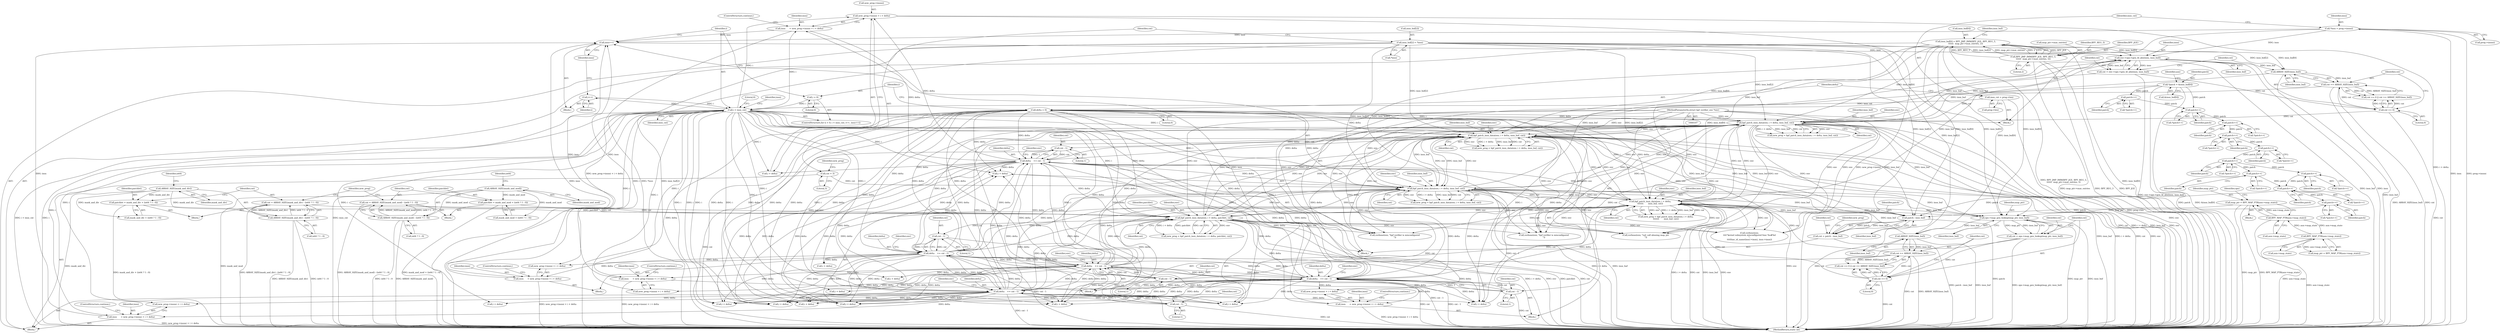 digraph "0_linux_979d63d50c0c0f7bc537bf821e056cc9fe5abd38_3@pointer" {
"1000617" [label="(Call,new_prog->insnsi + i + delta)"];
"1000144" [label="(Call,i < insn_cnt)"];
"1000141" [label="(Call,i = 0)"];
"1000148" [label="(Call,i++)"];
"1000124" [label="(Call,insn_cnt = prog->len)"];
"1000603" [label="(Call,delta    += cnt - 1)"];
"1000605" [label="(Call,cnt - 1)"];
"1000590" [label="(Call,bpf_patch_insn_data(env, i + delta, insn_buf, cnt))"];
"1000904" [label="(Call,bpf_patch_insn_data(env, i + delta,\n\t\t\t\t\t\t\t       insn_buf, cnt))"];
"1000345" [label="(Call,bpf_patch_insn_data(env, i + delta, insn_buf, cnt))"];
"1000765" [label="(Call,bpf_patch_insn_data(env, i + delta, insn_buf, cnt))"];
"1000265" [label="(Call,bpf_patch_insn_data(env, i + delta, patchlet, cnt))"];
"1000108" [label="(MethodParameterIn,struct bpf_verifier_env *env)"];
"1000137" [label="(Call,delta = 0)"];
"1000278" [label="(Call,delta    += cnt - 1)"];
"1000280" [label="(Call,cnt - 1)"];
"1000917" [label="(Call,delta    += cnt - 1)"];
"1000919" [label="(Call,cnt - 1)"];
"1000358" [label="(Call,delta    += cnt - 1)"];
"1000360" [label="(Call,cnt - 1)"];
"1000778" [label="(Call,delta    += cnt - 1)"];
"1000780" [label="(Call,cnt - 1)"];
"1000227" [label="(Call,patchlet = mask_and_div + (is64 ? 1 : 0))"];
"1000238" [label="(Call,ARRAY_SIZE(mask_and_div))"];
"1000246" [label="(Call,patchlet = mask_and_mod + (is64 ? 1 : 0))"];
"1000257" [label="(Call,ARRAY_SIZE(mask_and_mod))"];
"1000235" [label="(Call,cnt = ARRAY_SIZE(mask_and_div) - (is64 ? 1 : 0))"];
"1000237" [label="(Call,ARRAY_SIZE(mask_and_div) - (is64 ? 1 : 0))"];
"1000254" [label="(Call,cnt = ARRAY_SIZE(mask_and_mod) - (is64 ? 1 : 0))"];
"1000256" [label="(Call,ARRAY_SIZE(mask_and_mod) - (is64 ? 1 : 0))"];
"1000743" [label="(Call,insn_buf[0] = BPF_JMP_IMM(BPF_JGE, BPF_REG_3,\n\t\t\t\t\t\t  map_ptr->max_entries, 2))"];
"1000747" [label="(Call,BPF_JMP_IMM(BPF_JGE, BPF_REG_3,\n\t\t\t\t\t\t  map_ptr->max_entries, 2))"];
"1000754" [label="(Call,insn_buf[2] = *insn)"];
"1000760" [label="(Call,cnt = 3)"];
"1000324" [label="(Call,env->ops->gen_ld_abs(insn, insn_buf))"];
"1000150" [label="(Call,insn++)"];
"1000615" [label="(Call,insn      = new_prog->insnsi + i + delta)"];
"1000117" [label="(Call,*insn = prog->insnsi)"];
"1000929" [label="(Call,insn      = new_prog->insnsi + i + delta)"];
"1000370" [label="(Call,insn      = new_prog->insnsi + i + delta)"];
"1000790" [label="(Call,insn      = new_prog->insnsi + i + delta)"];
"1000290" [label="(Call,insn      = new_prog->insnsi + i + delta)"];
"1000334" [label="(Call,ARRAY_SIZE(insn_buf))"];
"1000332" [label="(Call,cnt >= ARRAY_SIZE(insn_buf))"];
"1000329" [label="(Call,cnt == 0)"];
"1000322" [label="(Call,cnt = env->ops->gen_ld_abs(insn, insn_buf))"];
"1000883" [label="(Call,ops->map_gen_lookup(map_ptr, insn_buf))"];
"1000859" [label="(Call,map_ptr = BPF_MAP_PTR(aux->map_state))"];
"1000861" [label="(Call,BPF_MAP_PTR(aux->map_state))"];
"1000739" [label="(Call,BPF_MAP_PTR(aux->map_state))"];
"1000893" [label="(Call,ARRAY_SIZE(insn_buf))"];
"1000891" [label="(Call,cnt >= ARRAY_SIZE(insn_buf))"];
"1000888" [label="(Call,cnt == 0)"];
"1000881" [label="(Call,cnt = ops->map_gen_lookup(map_ptr, insn_buf))"];
"1000585" [label="(Call,patch - insn_buf)"];
"1000576" [label="(Call,patch++)"];
"1000566" [label="(Call,patch++)"];
"1000529" [label="(Call,patch++)"];
"1000518" [label="(Call,patch++)"];
"1000510" [label="(Call,patch++)"];
"1000502" [label="(Call,patch++)"];
"1000494" [label="(Call,patch++)"];
"1000483" [label="(Call,patch++)"];
"1000419" [label="(Call,*patch = &insn_buf[0])"];
"1000474" [label="(Call,patch++)"];
"1000544" [label="(Call,patch++)"];
"1000583" [label="(Call,cnt = patch - insn_buf)"];
"1000334" [label="(Call,ARRAY_SIZE(insn_buf))"];
"1000530" [label="(Identifier,patch)"];
"1000584" [label="(Identifier,cnt)"];
"1000904" [label="(Call,bpf_patch_insn_data(env, i + delta,\n\t\t\t\t\t\t\t       insn_buf, cnt))"];
"1000799" [label="(ControlStructure,continue;)"];
"1000586" [label="(Identifier,patch)"];
"1000264" [label="(Identifier,new_prog)"];
"1000744" [label="(Call,insn_buf[0])"];
"1000246" [label="(Call,patchlet = mask_and_mod + (is64 ? 1 : 0))"];
"1001033" [label="(Call,verbose(env,\n\t\t\t\t\"kernel subsystem misconfigured func %s#%d\n\",\n\t\t\t\tfunc_id_name(insn->imm), insn->imm))"];
"1000119" [label="(Call,prog->insnsi)"];
"1000484" [label="(Identifier,patch)"];
"1000585" [label="(Call,patch - insn_buf)"];
"1000881" [label="(Call,cnt = ops->map_gen_lookup(map_ptr, insn_buf))"];
"1000325" [label="(Identifier,insn)"];
"1000882" [label="(Identifier,cnt)"];
"1000756" [label="(Identifier,insn_buf)"];
"1000891" [label="(Call,cnt >= ARRAY_SIZE(insn_buf))"];
"1000615" [label="(Call,insn      = new_prog->insnsi + i + delta)"];
"1000333" [label="(Identifier,cnt)"];
"1000358" [label="(Call,delta    += cnt - 1)"];
"1000749" [label="(Identifier,BPF_REG_3)"];
"1000263" [label="(Call,new_prog = bpf_patch_insn_data(env, i + delta, patchlet, cnt))"];
"1000324" [label="(Call,env->ops->gen_ld_abs(insn, insn_buf))"];
"1000739" [label="(Call,BPF_MAP_PTR(aux->map_state))"];
"1000435" [label="(Call,i + delta)"];
"1000296" [label="(Call,i + delta)"];
"1000758" [label="(Call,*insn)"];
"1000371" [label="(Identifier,insn)"];
"1000889" [label="(Identifier,cnt)"];
"1000270" [label="(Identifier,patchlet)"];
"1000346" [label="(Identifier,env)"];
"1000126" [label="(Call,prog->len)"];
"1000588" [label="(Call,new_prog = bpf_patch_insn_data(env, i + delta, insn_buf, cnt))"];
"1000124" [label="(Call,insn_cnt = prog->len)"];
"1000607" [label="(Literal,1)"];
"1000755" [label="(Call,insn_buf[2])"];
"1000575" [label="(Call,*patch++)"];
"1000931" [label="(Call,new_prog->insnsi + i + delta)"];
"1000743" [label="(Call,insn_buf[0] = BPF_JMP_IMM(BPF_JGE, BPF_REG_3,\n\t\t\t\t\t\t  map_ptr->max_entries, 2))"];
"1000332" [label="(Call,cnt >= ARRAY_SIZE(insn_buf))"];
"1000906" [label="(Call,i + delta)"];
"1000138" [label="(Identifier,delta)"];
"1000285" [label="(Identifier,env)"];
"1000493" [label="(Call,*patch++)"];
"1000343" [label="(Call,new_prog = bpf_patch_insn_data(env, i + delta, insn_buf, cnt))"];
"1000361" [label="(Identifier,cnt)"];
"1000331" [label="(Literal,0)"];
"1000257" [label="(Call,ARRAY_SIZE(mask_and_mod))"];
"1000501" [label="(Call,*patch++)"];
"1000483" [label="(Call,patch++)"];
"1000893" [label="(Call,ARRAY_SIZE(insn_buf))"];
"1000761" [label="(Identifier,cnt)"];
"1000590" [label="(Call,bpf_patch_insn_data(env, i + delta, insn_buf, cnt))"];
"1000148" [label="(Call,i++)"];
"1000290" [label="(Call,insn      = new_prog->insnsi + i + delta)"];
"1000766" [label="(Identifier,env)"];
"1000791" [label="(Identifier,insn)"];
"1001057" [label="(MethodReturn,static int)"];
"1000883" [label="(Call,ops->map_gen_lookup(map_ptr, insn_buf))"];
"1000151" [label="(Identifier,insn)"];
"1000567" [label="(Identifier,patch)"];
"1000604" [label="(Identifier,delta)"];
"1000193" [label="(Block,)"];
"1000529" [label="(Call,patch++)"];
"1000142" [label="(Identifier,i)"];
"1000322" [label="(Call,cnt = env->ops->gen_ld_abs(insn, insn_buf))"];
"1000291" [label="(Identifier,insn)"];
"1000118" [label="(Identifier,insn)"];
"1000796" [label="(Call,i + delta)"];
"1000149" [label="(Identifier,i)"];
"1000902" [label="(Call,new_prog = bpf_patch_insn_data(env, i + delta,\n\t\t\t\t\t\t\t       insn_buf, cnt))"];
"1000781" [label="(Identifier,cnt)"];
"1000790" [label="(Call,insn      = new_prog->insnsi + i + delta)"];
"1000731" [label="(Call,verbose(env, \"tail_call abusing map_ptr\n\"))"];
"1000760" [label="(Call,cnt = 3)"];
"1000748" [label="(Identifier,BPF_JGE)"];
"1000235" [label="(Call,cnt = ARRAY_SIZE(mask_and_div) - (is64 ? 1 : 0))"];
"1000545" [label="(Identifier,patch)"];
"1000345" [label="(Call,bpf_patch_insn_data(env, i + delta, insn_buf, cnt))"];
"1000518" [label="(Call,patch++)"];
"1000125" [label="(Identifier,insn_cnt)"];
"1000544" [label="(Call,patch++)"];
"1000589" [label="(Identifier,new_prog)"];
"1000226" [label="(Block,)"];
"1000280" [label="(Call,cnt - 1)"];
"1000754" [label="(Call,insn_buf[2] = *insn)"];
"1000778" [label="(Call,delta    += cnt - 1)"];
"1000880" [label="(Block,)"];
"1000528" [label="(Call,*patch++)"];
"1000370" [label="(Call,insn      = new_prog->insnsi + i + delta)"];
"1000248" [label="(Call,mask_and_mod + (is64 ? 1 : 0))"];
"1000299" [label="(ControlStructure,continue;)"];
"1000861" [label="(Call,BPF_MAP_PTR(aux->map_state))"];
"1000376" [label="(Call,i + delta)"];
"1000109" [label="(Block,)"];
"1000259" [label="(Call,is64 ? 1 : 0)"];
"1000351" [label="(Identifier,cnt)"];
"1000737" [label="(Call,map_ptr = BPF_MAP_PTR(aux->map_state))"];
"1000770" [label="(Identifier,insn_buf)"];
"1000108" [label="(MethodParameterIn,struct bpf_verifier_env *env)"];
"1000890" [label="(Literal,0)"];
"1000894" [label="(Identifier,insn_buf)"];
"1001056" [label="(Literal,0)"];
"1000577" [label="(Identifier,patch)"];
"1000335" [label="(Identifier,insn_buf)"];
"1000350" [label="(Identifier,insn_buf)"];
"1000255" [label="(Identifier,cnt)"];
"1000267" [label="(Call,i + delta)"];
"1000271" [label="(Identifier,cnt)"];
"1000918" [label="(Identifier,delta)"];
"1000494" [label="(Call,patch++)"];
"1000254" [label="(Call,cnt = ARRAY_SIZE(mask_and_mod) - (is64 ? 1 : 0))"];
"1000473" [label="(Call,*patch++)"];
"1000323" [label="(Identifier,cnt)"];
"1000719" [label="(Call,i + delta)"];
"1000885" [label="(Identifier,insn_buf)"];
"1000519" [label="(Identifier,patch)"];
"1000282" [label="(Literal,1)"];
"1000905" [label="(Identifier,env)"];
"1000503" [label="(Identifier,patch)"];
"1000591" [label="(Identifier,env)"];
"1000860" [label="(Identifier,map_ptr)"];
"1000419" [label="(Call,*patch = &insn_buf[0])"];
"1000266" [label="(Identifier,env)"];
"1000935" [label="(Call,i + delta)"];
"1000379" [label="(ControlStructure,continue;)"];
"1000328" [label="(Call,cnt == 0 || cnt >= ARRAY_SIZE(insn_buf))"];
"1000605" [label="(Call,cnt - 1)"];
"1000616" [label="(Identifier,insn)"];
"1000420" [label="(Identifier,patch)"];
"1000606" [label="(Identifier,cnt)"];
"1000281" [label="(Identifier,cnt)"];
"1000618" [label="(Call,new_prog->insnsi)"];
"1000938" [label="(ControlStructure,continue;)"];
"1000326" [label="(Identifier,insn_buf)"];
"1000576" [label="(Call,patch++)"];
"1000144" [label="(Call,i < insn_cnt)"];
"1000852" [label="(Call,i + delta)"];
"1000888" [label="(Call,cnt == 0)"];
"1000247" [label="(Identifier,patchlet)"];
"1000237" [label="(Call,ARRAY_SIZE(mask_and_div) - (is64 ? 1 : 0))"];
"1000240" [label="(Call,is64 ? 1 : 0)"];
"1000292" [label="(Call,new_prog->insnsi + i + delta)"];
"1000147" [label="(Block,)"];
"1000260" [label="(Identifier,is64)"];
"1000141" [label="(Call,i = 0)"];
"1000617" [label="(Call,new_prog->insnsi + i + delta)"];
"1000595" [label="(Identifier,insn_buf)"];
"1000150" [label="(Call,insn++)"];
"1000117" [label="(Call,*insn = prog->insnsi)"];
"1000930" [label="(Identifier,insn)"];
"1000517" [label="(Call,*patch++)"];
"1000475" [label="(Identifier,patch)"];
"1000474" [label="(Call,patch++)"];
"1000753" [label="(Literal,2)"];
"1000750" [label="(Call,map_ptr->max_entries)"];
"1000740" [label="(Call,aux->map_state)"];
"1000227" [label="(Call,patchlet = mask_and_div + (is64 ? 1 : 0))"];
"1000372" [label="(Call,new_prog->insnsi + i + delta)"];
"1000592" [label="(Call,i + delta)"];
"1000929" [label="(Call,insn      = new_prog->insnsi + i + delta)"];
"1000792" [label="(Call,new_prog->insnsi + i + delta)"];
"1000610" [label="(Identifier,env)"];
"1000765" [label="(Call,bpf_patch_insn_data(env, i + delta, insn_buf, cnt))"];
"1000782" [label="(Literal,1)"];
"1000360" [label="(Call,cnt - 1)"];
"1000239" [label="(Identifier,mask_and_div)"];
"1000137" [label="(Call,delta = 0)"];
"1000140" [label="(ControlStructure,for (i = 0; i < insn_cnt; i++, insn++))"];
"1000624" [label="(ControlStructure,continue;)"];
"1000884" [label="(Identifier,map_ptr)"];
"1000347" [label="(Call,i + delta)"];
"1000145" [label="(Identifier,i)"];
"1000862" [label="(Call,aux->map_state)"];
"1000762" [label="(Literal,3)"];
"1000362" [label="(Literal,1)"];
"1000502" [label="(Call,patch++)"];
"1000596" [label="(Identifier,cnt)"];
"1000543" [label="(Call,*patch++)"];
"1000603" [label="(Call,delta    += cnt - 1)"];
"1000859" [label="(Call,map_ptr = BPF_MAP_PTR(aux->map_state))"];
"1000676" [label="(Block,)"];
"1000866" [label="(Identifier,ops)"];
"1000139" [label="(Literal,0)"];
"1000321" [label="(Block,)"];
"1000924" [label="(Identifier,env)"];
"1000359" [label="(Identifier,delta)"];
"1000764" [label="(Identifier,new_prog)"];
"1000482" [label="(Call,*patch++)"];
"1000510" [label="(Call,patch++)"];
"1000265" [label="(Call,bpf_patch_insn_data(env, i + delta, patchlet, cnt))"];
"1000495" [label="(Identifier,patch)"];
"1000245" [label="(Block,)"];
"1000509" [label="(Call,*patch++)"];
"1000767" [label="(Call,i + delta)"];
"1000919" [label="(Call,cnt - 1)"];
"1000400" [label="(Block,)"];
"1000921" [label="(Literal,1)"];
"1000910" [label="(Identifier,cnt)"];
"1000258" [label="(Identifier,mask_and_mod)"];
"1000511" [label="(Identifier,patch)"];
"1000157" [label="(Identifier,insn)"];
"1000143" [label="(Literal,0)"];
"1000780" [label="(Call,cnt - 1)"];
"1000256" [label="(Call,ARRAY_SIZE(mask_and_mod) - (is64 ? 1 : 0))"];
"1000887" [label="(Call,cnt == 0 || cnt >= ARRAY_SIZE(insn_buf))"];
"1000566" [label="(Call,patch++)"];
"1000917" [label="(Call,delta    += cnt - 1)"];
"1000583" [label="(Call,cnt = patch - insn_buf)"];
"1000785" [label="(Identifier,env)"];
"1000747" [label="(Call,BPF_JMP_IMM(BPF_JGE, BPF_REG_3,\n\t\t\t\t\t\t  map_ptr->max_entries, 2))"];
"1000565" [label="(Call,*patch++)"];
"1000241" [label="(Identifier,is64)"];
"1000771" [label="(Identifier,cnt)"];
"1000763" [label="(Call,new_prog = bpf_patch_insn_data(env, i + delta, insn_buf, cnt))"];
"1000779" [label="(Identifier,delta)"];
"1000236" [label="(Identifier,cnt)"];
"1000844" [label="(Block,)"];
"1000587" [label="(Identifier,insn_buf)"];
"1000429" [label="(Identifier,aux)"];
"1000920" [label="(Identifier,cnt)"];
"1000621" [label="(Call,i + delta)"];
"1000228" [label="(Identifier,patchlet)"];
"1000421" [label="(Call,&insn_buf[0])"];
"1000892" [label="(Identifier,cnt)"];
"1000909" [label="(Identifier,insn_buf)"];
"1000329" [label="(Call,cnt == 0)"];
"1000365" [label="(Identifier,env)"];
"1000330" [label="(Identifier,cnt)"];
"1000278" [label="(Call,delta    += cnt - 1)"];
"1000238" [label="(Call,ARRAY_SIZE(mask_and_div))"];
"1000896" [label="(Call,verbose(env, \"bpf verifier is misconfigured\n\"))"];
"1000146" [label="(Identifier,insn_cnt)"];
"1000279" [label="(Identifier,delta)"];
"1000337" [label="(Call,verbose(env, \"bpf verifier is misconfigured\n\"))"];
"1000229" [label="(Call,mask_and_div + (is64 ? 1 : 0))"];
"1000617" -> "1000615"  [label="AST: "];
"1000617" -> "1000621"  [label="CFG: "];
"1000618" -> "1000617"  [label="AST: "];
"1000621" -> "1000617"  [label="AST: "];
"1000615" -> "1000617"  [label="CFG: "];
"1000617" -> "1001057"  [label="DDG: new_prog->insnsi"];
"1000617" -> "1001057"  [label="DDG: i + delta"];
"1000144" -> "1000617"  [label="DDG: i"];
"1000603" -> "1000617"  [label="DDG: delta"];
"1000144" -> "1000140"  [label="AST: "];
"1000144" -> "1000146"  [label="CFG: "];
"1000145" -> "1000144"  [label="AST: "];
"1000146" -> "1000144"  [label="AST: "];
"1000157" -> "1000144"  [label="CFG: "];
"1001056" -> "1000144"  [label="CFG: "];
"1000144" -> "1001057"  [label="DDG: i < insn_cnt"];
"1000144" -> "1001057"  [label="DDG: i"];
"1000144" -> "1001057"  [label="DDG: insn_cnt"];
"1000141" -> "1000144"  [label="DDG: i"];
"1000148" -> "1000144"  [label="DDG: i"];
"1000124" -> "1000144"  [label="DDG: insn_cnt"];
"1000144" -> "1000148"  [label="DDG: i"];
"1000144" -> "1000265"  [label="DDG: i"];
"1000144" -> "1000267"  [label="DDG: i"];
"1000144" -> "1000290"  [label="DDG: i"];
"1000144" -> "1000292"  [label="DDG: i"];
"1000144" -> "1000296"  [label="DDG: i"];
"1000144" -> "1000345"  [label="DDG: i"];
"1000144" -> "1000347"  [label="DDG: i"];
"1000144" -> "1000370"  [label="DDG: i"];
"1000144" -> "1000372"  [label="DDG: i"];
"1000144" -> "1000376"  [label="DDG: i"];
"1000144" -> "1000435"  [label="DDG: i"];
"1000144" -> "1000590"  [label="DDG: i"];
"1000144" -> "1000592"  [label="DDG: i"];
"1000144" -> "1000615"  [label="DDG: i"];
"1000144" -> "1000621"  [label="DDG: i"];
"1000144" -> "1000719"  [label="DDG: i"];
"1000144" -> "1000765"  [label="DDG: i"];
"1000144" -> "1000767"  [label="DDG: i"];
"1000144" -> "1000790"  [label="DDG: i"];
"1000144" -> "1000792"  [label="DDG: i"];
"1000144" -> "1000796"  [label="DDG: i"];
"1000144" -> "1000852"  [label="DDG: i"];
"1000144" -> "1000904"  [label="DDG: i"];
"1000144" -> "1000906"  [label="DDG: i"];
"1000144" -> "1000929"  [label="DDG: i"];
"1000144" -> "1000931"  [label="DDG: i"];
"1000144" -> "1000935"  [label="DDG: i"];
"1000141" -> "1000140"  [label="AST: "];
"1000141" -> "1000143"  [label="CFG: "];
"1000142" -> "1000141"  [label="AST: "];
"1000143" -> "1000141"  [label="AST: "];
"1000145" -> "1000141"  [label="CFG: "];
"1000148" -> "1000147"  [label="AST: "];
"1000148" -> "1000149"  [label="CFG: "];
"1000149" -> "1000148"  [label="AST: "];
"1000151" -> "1000148"  [label="CFG: "];
"1000124" -> "1000109"  [label="AST: "];
"1000124" -> "1000126"  [label="CFG: "];
"1000125" -> "1000124"  [label="AST: "];
"1000126" -> "1000124"  [label="AST: "];
"1000138" -> "1000124"  [label="CFG: "];
"1000124" -> "1001057"  [label="DDG: prog->len"];
"1000603" -> "1000400"  [label="AST: "];
"1000603" -> "1000605"  [label="CFG: "];
"1000604" -> "1000603"  [label="AST: "];
"1000605" -> "1000603"  [label="AST: "];
"1000610" -> "1000603"  [label="CFG: "];
"1000603" -> "1001057"  [label="DDG: cnt - 1"];
"1000603" -> "1000265"  [label="DDG: delta"];
"1000603" -> "1000267"  [label="DDG: delta"];
"1000603" -> "1000278"  [label="DDG: delta"];
"1000603" -> "1000345"  [label="DDG: delta"];
"1000603" -> "1000347"  [label="DDG: delta"];
"1000603" -> "1000358"  [label="DDG: delta"];
"1000603" -> "1000435"  [label="DDG: delta"];
"1000603" -> "1000590"  [label="DDG: delta"];
"1000603" -> "1000592"  [label="DDG: delta"];
"1000605" -> "1000603"  [label="DDG: cnt"];
"1000605" -> "1000603"  [label="DDG: 1"];
"1000137" -> "1000603"  [label="DDG: delta"];
"1000278" -> "1000603"  [label="DDG: delta"];
"1000917" -> "1000603"  [label="DDG: delta"];
"1000358" -> "1000603"  [label="DDG: delta"];
"1000778" -> "1000603"  [label="DDG: delta"];
"1000603" -> "1000615"  [label="DDG: delta"];
"1000603" -> "1000621"  [label="DDG: delta"];
"1000603" -> "1000719"  [label="DDG: delta"];
"1000603" -> "1000765"  [label="DDG: delta"];
"1000603" -> "1000767"  [label="DDG: delta"];
"1000603" -> "1000778"  [label="DDG: delta"];
"1000603" -> "1000852"  [label="DDG: delta"];
"1000603" -> "1000904"  [label="DDG: delta"];
"1000603" -> "1000906"  [label="DDG: delta"];
"1000603" -> "1000917"  [label="DDG: delta"];
"1000605" -> "1000607"  [label="CFG: "];
"1000606" -> "1000605"  [label="AST: "];
"1000607" -> "1000605"  [label="AST: "];
"1000605" -> "1001057"  [label="DDG: cnt"];
"1000590" -> "1000605"  [label="DDG: cnt"];
"1000590" -> "1000588"  [label="AST: "];
"1000590" -> "1000596"  [label="CFG: "];
"1000591" -> "1000590"  [label="AST: "];
"1000592" -> "1000590"  [label="AST: "];
"1000595" -> "1000590"  [label="AST: "];
"1000596" -> "1000590"  [label="AST: "];
"1000588" -> "1000590"  [label="CFG: "];
"1000590" -> "1001057"  [label="DDG: insn_buf"];
"1000590" -> "1001057"  [label="DDG: i + delta"];
"1000590" -> "1001057"  [label="DDG: cnt"];
"1000590" -> "1001057"  [label="DDG: env"];
"1000590" -> "1000265"  [label="DDG: env"];
"1000590" -> "1000324"  [label="DDG: insn_buf"];
"1000590" -> "1000337"  [label="DDG: env"];
"1000590" -> "1000345"  [label="DDG: env"];
"1000590" -> "1000585"  [label="DDG: insn_buf"];
"1000590" -> "1000588"  [label="DDG: env"];
"1000590" -> "1000588"  [label="DDG: i + delta"];
"1000590" -> "1000588"  [label="DDG: insn_buf"];
"1000590" -> "1000588"  [label="DDG: cnt"];
"1000904" -> "1000590"  [label="DDG: env"];
"1000345" -> "1000590"  [label="DDG: env"];
"1000765" -> "1000590"  [label="DDG: env"];
"1000265" -> "1000590"  [label="DDG: env"];
"1000108" -> "1000590"  [label="DDG: env"];
"1000137" -> "1000590"  [label="DDG: delta"];
"1000278" -> "1000590"  [label="DDG: delta"];
"1000917" -> "1000590"  [label="DDG: delta"];
"1000358" -> "1000590"  [label="DDG: delta"];
"1000778" -> "1000590"  [label="DDG: delta"];
"1000743" -> "1000590"  [label="DDG: insn_buf[0]"];
"1000754" -> "1000590"  [label="DDG: insn_buf[2]"];
"1000585" -> "1000590"  [label="DDG: insn_buf"];
"1000583" -> "1000590"  [label="DDG: cnt"];
"1000590" -> "1000731"  [label="DDG: env"];
"1000590" -> "1000765"  [label="DDG: env"];
"1000590" -> "1000765"  [label="DDG: insn_buf"];
"1000590" -> "1000883"  [label="DDG: insn_buf"];
"1000590" -> "1000896"  [label="DDG: env"];
"1000590" -> "1000904"  [label="DDG: env"];
"1000590" -> "1001033"  [label="DDG: env"];
"1000904" -> "1000902"  [label="AST: "];
"1000904" -> "1000910"  [label="CFG: "];
"1000905" -> "1000904"  [label="AST: "];
"1000906" -> "1000904"  [label="AST: "];
"1000909" -> "1000904"  [label="AST: "];
"1000910" -> "1000904"  [label="AST: "];
"1000902" -> "1000904"  [label="CFG: "];
"1000904" -> "1001057"  [label="DDG: env"];
"1000904" -> "1001057"  [label="DDG: i + delta"];
"1000904" -> "1001057"  [label="DDG: cnt"];
"1000904" -> "1001057"  [label="DDG: insn_buf"];
"1000904" -> "1000265"  [label="DDG: env"];
"1000904" -> "1000324"  [label="DDG: insn_buf"];
"1000904" -> "1000337"  [label="DDG: env"];
"1000904" -> "1000345"  [label="DDG: env"];
"1000904" -> "1000585"  [label="DDG: insn_buf"];
"1000904" -> "1000731"  [label="DDG: env"];
"1000904" -> "1000765"  [label="DDG: env"];
"1000904" -> "1000765"  [label="DDG: insn_buf"];
"1000904" -> "1000883"  [label="DDG: insn_buf"];
"1000904" -> "1000896"  [label="DDG: env"];
"1000904" -> "1000902"  [label="DDG: env"];
"1000904" -> "1000902"  [label="DDG: i + delta"];
"1000904" -> "1000902"  [label="DDG: insn_buf"];
"1000904" -> "1000902"  [label="DDG: cnt"];
"1000345" -> "1000904"  [label="DDG: env"];
"1000765" -> "1000904"  [label="DDG: env"];
"1000265" -> "1000904"  [label="DDG: env"];
"1000108" -> "1000904"  [label="DDG: env"];
"1000137" -> "1000904"  [label="DDG: delta"];
"1000278" -> "1000904"  [label="DDG: delta"];
"1000917" -> "1000904"  [label="DDG: delta"];
"1000358" -> "1000904"  [label="DDG: delta"];
"1000778" -> "1000904"  [label="DDG: delta"];
"1000743" -> "1000904"  [label="DDG: insn_buf[0]"];
"1000883" -> "1000904"  [label="DDG: insn_buf"];
"1000754" -> "1000904"  [label="DDG: insn_buf[2]"];
"1000893" -> "1000904"  [label="DDG: insn_buf"];
"1000891" -> "1000904"  [label="DDG: cnt"];
"1000888" -> "1000904"  [label="DDG: cnt"];
"1000904" -> "1000919"  [label="DDG: cnt"];
"1000904" -> "1001033"  [label="DDG: env"];
"1000345" -> "1000343"  [label="AST: "];
"1000345" -> "1000351"  [label="CFG: "];
"1000346" -> "1000345"  [label="AST: "];
"1000347" -> "1000345"  [label="AST: "];
"1000350" -> "1000345"  [label="AST: "];
"1000351" -> "1000345"  [label="AST: "];
"1000343" -> "1000345"  [label="CFG: "];
"1000345" -> "1001057"  [label="DDG: cnt"];
"1000345" -> "1001057"  [label="DDG: i + delta"];
"1000345" -> "1001057"  [label="DDG: insn_buf"];
"1000345" -> "1001057"  [label="DDG: env"];
"1000345" -> "1000265"  [label="DDG: env"];
"1000345" -> "1000324"  [label="DDG: insn_buf"];
"1000345" -> "1000337"  [label="DDG: env"];
"1000345" -> "1000343"  [label="DDG: env"];
"1000345" -> "1000343"  [label="DDG: i + delta"];
"1000345" -> "1000343"  [label="DDG: insn_buf"];
"1000345" -> "1000343"  [label="DDG: cnt"];
"1000765" -> "1000345"  [label="DDG: env"];
"1000265" -> "1000345"  [label="DDG: env"];
"1000108" -> "1000345"  [label="DDG: env"];
"1000137" -> "1000345"  [label="DDG: delta"];
"1000278" -> "1000345"  [label="DDG: delta"];
"1000917" -> "1000345"  [label="DDG: delta"];
"1000358" -> "1000345"  [label="DDG: delta"];
"1000778" -> "1000345"  [label="DDG: delta"];
"1000324" -> "1000345"  [label="DDG: insn_buf"];
"1000743" -> "1000345"  [label="DDG: insn_buf[0]"];
"1000754" -> "1000345"  [label="DDG: insn_buf[2]"];
"1000334" -> "1000345"  [label="DDG: insn_buf"];
"1000332" -> "1000345"  [label="DDG: cnt"];
"1000329" -> "1000345"  [label="DDG: cnt"];
"1000345" -> "1000360"  [label="DDG: cnt"];
"1000345" -> "1000585"  [label="DDG: insn_buf"];
"1000345" -> "1000731"  [label="DDG: env"];
"1000345" -> "1000765"  [label="DDG: env"];
"1000345" -> "1000765"  [label="DDG: insn_buf"];
"1000345" -> "1000883"  [label="DDG: insn_buf"];
"1000345" -> "1000896"  [label="DDG: env"];
"1000345" -> "1001033"  [label="DDG: env"];
"1000765" -> "1000763"  [label="AST: "];
"1000765" -> "1000771"  [label="CFG: "];
"1000766" -> "1000765"  [label="AST: "];
"1000767" -> "1000765"  [label="AST: "];
"1000770" -> "1000765"  [label="AST: "];
"1000771" -> "1000765"  [label="AST: "];
"1000763" -> "1000765"  [label="CFG: "];
"1000765" -> "1001057"  [label="DDG: i + delta"];
"1000765" -> "1001057"  [label="DDG: insn_buf"];
"1000765" -> "1001057"  [label="DDG: env"];
"1000765" -> "1001057"  [label="DDG: cnt"];
"1000765" -> "1000265"  [label="DDG: env"];
"1000765" -> "1000324"  [label="DDG: insn_buf"];
"1000765" -> "1000337"  [label="DDG: env"];
"1000765" -> "1000585"  [label="DDG: insn_buf"];
"1000765" -> "1000731"  [label="DDG: env"];
"1000765" -> "1000763"  [label="DDG: env"];
"1000765" -> "1000763"  [label="DDG: i + delta"];
"1000765" -> "1000763"  [label="DDG: insn_buf"];
"1000765" -> "1000763"  [label="DDG: cnt"];
"1000265" -> "1000765"  [label="DDG: env"];
"1000108" -> "1000765"  [label="DDG: env"];
"1000137" -> "1000765"  [label="DDG: delta"];
"1000278" -> "1000765"  [label="DDG: delta"];
"1000917" -> "1000765"  [label="DDG: delta"];
"1000358" -> "1000765"  [label="DDG: delta"];
"1000778" -> "1000765"  [label="DDG: delta"];
"1000743" -> "1000765"  [label="DDG: insn_buf[0]"];
"1000754" -> "1000765"  [label="DDG: insn_buf[2]"];
"1000760" -> "1000765"  [label="DDG: cnt"];
"1000765" -> "1000780"  [label="DDG: cnt"];
"1000765" -> "1000883"  [label="DDG: insn_buf"];
"1000765" -> "1000896"  [label="DDG: env"];
"1000765" -> "1001033"  [label="DDG: env"];
"1000265" -> "1000263"  [label="AST: "];
"1000265" -> "1000271"  [label="CFG: "];
"1000266" -> "1000265"  [label="AST: "];
"1000267" -> "1000265"  [label="AST: "];
"1000270" -> "1000265"  [label="AST: "];
"1000271" -> "1000265"  [label="AST: "];
"1000263" -> "1000265"  [label="CFG: "];
"1000265" -> "1001057"  [label="DDG: i + delta"];
"1000265" -> "1001057"  [label="DDG: env"];
"1000265" -> "1001057"  [label="DDG: patchlet"];
"1000265" -> "1001057"  [label="DDG: cnt"];
"1000265" -> "1000263"  [label="DDG: env"];
"1000265" -> "1000263"  [label="DDG: i + delta"];
"1000265" -> "1000263"  [label="DDG: patchlet"];
"1000265" -> "1000263"  [label="DDG: cnt"];
"1000108" -> "1000265"  [label="DDG: env"];
"1000137" -> "1000265"  [label="DDG: delta"];
"1000278" -> "1000265"  [label="DDG: delta"];
"1000917" -> "1000265"  [label="DDG: delta"];
"1000358" -> "1000265"  [label="DDG: delta"];
"1000778" -> "1000265"  [label="DDG: delta"];
"1000227" -> "1000265"  [label="DDG: patchlet"];
"1000246" -> "1000265"  [label="DDG: patchlet"];
"1000235" -> "1000265"  [label="DDG: cnt"];
"1000254" -> "1000265"  [label="DDG: cnt"];
"1000265" -> "1000280"  [label="DDG: cnt"];
"1000265" -> "1000337"  [label="DDG: env"];
"1000265" -> "1000731"  [label="DDG: env"];
"1000265" -> "1000896"  [label="DDG: env"];
"1000265" -> "1001033"  [label="DDG: env"];
"1000108" -> "1000107"  [label="AST: "];
"1000108" -> "1001057"  [label="DDG: env"];
"1000108" -> "1000337"  [label="DDG: env"];
"1000108" -> "1000731"  [label="DDG: env"];
"1000108" -> "1000896"  [label="DDG: env"];
"1000108" -> "1001033"  [label="DDG: env"];
"1000137" -> "1000109"  [label="AST: "];
"1000137" -> "1000139"  [label="CFG: "];
"1000138" -> "1000137"  [label="AST: "];
"1000139" -> "1000137"  [label="AST: "];
"1000142" -> "1000137"  [label="CFG: "];
"1000137" -> "1001057"  [label="DDG: delta"];
"1000137" -> "1000267"  [label="DDG: delta"];
"1000137" -> "1000278"  [label="DDG: delta"];
"1000137" -> "1000347"  [label="DDG: delta"];
"1000137" -> "1000358"  [label="DDG: delta"];
"1000137" -> "1000435"  [label="DDG: delta"];
"1000137" -> "1000592"  [label="DDG: delta"];
"1000137" -> "1000719"  [label="DDG: delta"];
"1000137" -> "1000767"  [label="DDG: delta"];
"1000137" -> "1000778"  [label="DDG: delta"];
"1000137" -> "1000852"  [label="DDG: delta"];
"1000137" -> "1000906"  [label="DDG: delta"];
"1000137" -> "1000917"  [label="DDG: delta"];
"1000278" -> "1000193"  [label="AST: "];
"1000278" -> "1000280"  [label="CFG: "];
"1000279" -> "1000278"  [label="AST: "];
"1000280" -> "1000278"  [label="AST: "];
"1000285" -> "1000278"  [label="CFG: "];
"1000278" -> "1001057"  [label="DDG: cnt - 1"];
"1000278" -> "1000267"  [label="DDG: delta"];
"1000280" -> "1000278"  [label="DDG: cnt"];
"1000280" -> "1000278"  [label="DDG: 1"];
"1000917" -> "1000278"  [label="DDG: delta"];
"1000358" -> "1000278"  [label="DDG: delta"];
"1000778" -> "1000278"  [label="DDG: delta"];
"1000278" -> "1000290"  [label="DDG: delta"];
"1000278" -> "1000292"  [label="DDG: delta"];
"1000278" -> "1000296"  [label="DDG: delta"];
"1000278" -> "1000347"  [label="DDG: delta"];
"1000278" -> "1000358"  [label="DDG: delta"];
"1000278" -> "1000435"  [label="DDG: delta"];
"1000278" -> "1000592"  [label="DDG: delta"];
"1000278" -> "1000719"  [label="DDG: delta"];
"1000278" -> "1000767"  [label="DDG: delta"];
"1000278" -> "1000778"  [label="DDG: delta"];
"1000278" -> "1000852"  [label="DDG: delta"];
"1000278" -> "1000906"  [label="DDG: delta"];
"1000278" -> "1000917"  [label="DDG: delta"];
"1000280" -> "1000282"  [label="CFG: "];
"1000281" -> "1000280"  [label="AST: "];
"1000282" -> "1000280"  [label="AST: "];
"1000280" -> "1001057"  [label="DDG: cnt"];
"1000917" -> "1000880"  [label="AST: "];
"1000917" -> "1000919"  [label="CFG: "];
"1000918" -> "1000917"  [label="AST: "];
"1000919" -> "1000917"  [label="AST: "];
"1000924" -> "1000917"  [label="CFG: "];
"1000917" -> "1001057"  [label="DDG: cnt - 1"];
"1000917" -> "1000267"  [label="DDG: delta"];
"1000917" -> "1000347"  [label="DDG: delta"];
"1000917" -> "1000358"  [label="DDG: delta"];
"1000917" -> "1000435"  [label="DDG: delta"];
"1000917" -> "1000592"  [label="DDG: delta"];
"1000917" -> "1000719"  [label="DDG: delta"];
"1000917" -> "1000767"  [label="DDG: delta"];
"1000917" -> "1000778"  [label="DDG: delta"];
"1000917" -> "1000852"  [label="DDG: delta"];
"1000917" -> "1000906"  [label="DDG: delta"];
"1000919" -> "1000917"  [label="DDG: cnt"];
"1000919" -> "1000917"  [label="DDG: 1"];
"1000358" -> "1000917"  [label="DDG: delta"];
"1000778" -> "1000917"  [label="DDG: delta"];
"1000917" -> "1000929"  [label="DDG: delta"];
"1000917" -> "1000931"  [label="DDG: delta"];
"1000917" -> "1000935"  [label="DDG: delta"];
"1000919" -> "1000921"  [label="CFG: "];
"1000920" -> "1000919"  [label="AST: "];
"1000921" -> "1000919"  [label="AST: "];
"1000919" -> "1001057"  [label="DDG: cnt"];
"1000358" -> "1000321"  [label="AST: "];
"1000358" -> "1000360"  [label="CFG: "];
"1000359" -> "1000358"  [label="AST: "];
"1000360" -> "1000358"  [label="AST: "];
"1000365" -> "1000358"  [label="CFG: "];
"1000358" -> "1001057"  [label="DDG: cnt - 1"];
"1000358" -> "1000267"  [label="DDG: delta"];
"1000358" -> "1000347"  [label="DDG: delta"];
"1000360" -> "1000358"  [label="DDG: cnt"];
"1000360" -> "1000358"  [label="DDG: 1"];
"1000778" -> "1000358"  [label="DDG: delta"];
"1000358" -> "1000370"  [label="DDG: delta"];
"1000358" -> "1000372"  [label="DDG: delta"];
"1000358" -> "1000376"  [label="DDG: delta"];
"1000358" -> "1000435"  [label="DDG: delta"];
"1000358" -> "1000592"  [label="DDG: delta"];
"1000358" -> "1000719"  [label="DDG: delta"];
"1000358" -> "1000767"  [label="DDG: delta"];
"1000358" -> "1000778"  [label="DDG: delta"];
"1000358" -> "1000852"  [label="DDG: delta"];
"1000358" -> "1000906"  [label="DDG: delta"];
"1000360" -> "1000362"  [label="CFG: "];
"1000361" -> "1000360"  [label="AST: "];
"1000362" -> "1000360"  [label="AST: "];
"1000360" -> "1001057"  [label="DDG: cnt"];
"1000778" -> "1000676"  [label="AST: "];
"1000778" -> "1000780"  [label="CFG: "];
"1000779" -> "1000778"  [label="AST: "];
"1000780" -> "1000778"  [label="AST: "];
"1000785" -> "1000778"  [label="CFG: "];
"1000778" -> "1001057"  [label="DDG: cnt - 1"];
"1000778" -> "1000267"  [label="DDG: delta"];
"1000778" -> "1000347"  [label="DDG: delta"];
"1000778" -> "1000435"  [label="DDG: delta"];
"1000778" -> "1000592"  [label="DDG: delta"];
"1000778" -> "1000719"  [label="DDG: delta"];
"1000778" -> "1000767"  [label="DDG: delta"];
"1000780" -> "1000778"  [label="DDG: cnt"];
"1000780" -> "1000778"  [label="DDG: 1"];
"1000778" -> "1000790"  [label="DDG: delta"];
"1000778" -> "1000792"  [label="DDG: delta"];
"1000778" -> "1000796"  [label="DDG: delta"];
"1000778" -> "1000852"  [label="DDG: delta"];
"1000778" -> "1000906"  [label="DDG: delta"];
"1000780" -> "1000782"  [label="CFG: "];
"1000781" -> "1000780"  [label="AST: "];
"1000782" -> "1000780"  [label="AST: "];
"1000780" -> "1001057"  [label="DDG: cnt"];
"1000227" -> "1000226"  [label="AST: "];
"1000227" -> "1000229"  [label="CFG: "];
"1000228" -> "1000227"  [label="AST: "];
"1000229" -> "1000227"  [label="AST: "];
"1000236" -> "1000227"  [label="CFG: "];
"1000227" -> "1001057"  [label="DDG: mask_and_div + (is64 ? 1 : 0)"];
"1000238" -> "1000227"  [label="DDG: mask_and_div"];
"1000238" -> "1000237"  [label="AST: "];
"1000238" -> "1000239"  [label="CFG: "];
"1000239" -> "1000238"  [label="AST: "];
"1000241" -> "1000238"  [label="CFG: "];
"1000238" -> "1001057"  [label="DDG: mask_and_div"];
"1000238" -> "1000229"  [label="DDG: mask_and_div"];
"1000238" -> "1000237"  [label="DDG: mask_and_div"];
"1000246" -> "1000245"  [label="AST: "];
"1000246" -> "1000248"  [label="CFG: "];
"1000247" -> "1000246"  [label="AST: "];
"1000248" -> "1000246"  [label="AST: "];
"1000255" -> "1000246"  [label="CFG: "];
"1000246" -> "1001057"  [label="DDG: mask_and_mod + (is64 ? 1 : 0)"];
"1000257" -> "1000246"  [label="DDG: mask_and_mod"];
"1000257" -> "1000256"  [label="AST: "];
"1000257" -> "1000258"  [label="CFG: "];
"1000258" -> "1000257"  [label="AST: "];
"1000260" -> "1000257"  [label="CFG: "];
"1000257" -> "1001057"  [label="DDG: mask_and_mod"];
"1000257" -> "1000248"  [label="DDG: mask_and_mod"];
"1000257" -> "1000256"  [label="DDG: mask_and_mod"];
"1000235" -> "1000226"  [label="AST: "];
"1000235" -> "1000237"  [label="CFG: "];
"1000236" -> "1000235"  [label="AST: "];
"1000237" -> "1000235"  [label="AST: "];
"1000264" -> "1000235"  [label="CFG: "];
"1000235" -> "1001057"  [label="DDG: ARRAY_SIZE(mask_and_div) - (is64 ? 1 : 0)"];
"1000237" -> "1000235"  [label="DDG: ARRAY_SIZE(mask_and_div)"];
"1000237" -> "1000235"  [label="DDG: is64 ? 1 : 0"];
"1000237" -> "1000240"  [label="CFG: "];
"1000240" -> "1000237"  [label="AST: "];
"1000237" -> "1001057"  [label="DDG: ARRAY_SIZE(mask_and_div)"];
"1000237" -> "1001057"  [label="DDG: is64 ? 1 : 0"];
"1000254" -> "1000245"  [label="AST: "];
"1000254" -> "1000256"  [label="CFG: "];
"1000255" -> "1000254"  [label="AST: "];
"1000256" -> "1000254"  [label="AST: "];
"1000264" -> "1000254"  [label="CFG: "];
"1000254" -> "1001057"  [label="DDG: ARRAY_SIZE(mask_and_mod) - (is64 ? 1 : 0)"];
"1000256" -> "1000254"  [label="DDG: ARRAY_SIZE(mask_and_mod)"];
"1000256" -> "1000254"  [label="DDG: is64 ? 1 : 0"];
"1000256" -> "1000259"  [label="CFG: "];
"1000259" -> "1000256"  [label="AST: "];
"1000256" -> "1001057"  [label="DDG: is64 ? 1 : 0"];
"1000256" -> "1001057"  [label="DDG: ARRAY_SIZE(mask_and_mod)"];
"1000743" -> "1000676"  [label="AST: "];
"1000743" -> "1000747"  [label="CFG: "];
"1000744" -> "1000743"  [label="AST: "];
"1000747" -> "1000743"  [label="AST: "];
"1000756" -> "1000743"  [label="CFG: "];
"1000743" -> "1001057"  [label="DDG: insn_buf[0]"];
"1000743" -> "1001057"  [label="DDG: BPF_JMP_IMM(BPF_JGE, BPF_REG_3,\n\t\t\t\t\t\t  map_ptr->max_entries, 2)"];
"1000743" -> "1000324"  [label="DDG: insn_buf[0]"];
"1000743" -> "1000334"  [label="DDG: insn_buf[0]"];
"1000743" -> "1000585"  [label="DDG: insn_buf[0]"];
"1000747" -> "1000743"  [label="DDG: BPF_JGE"];
"1000747" -> "1000743"  [label="DDG: BPF_REG_3"];
"1000747" -> "1000743"  [label="DDG: map_ptr->max_entries"];
"1000747" -> "1000743"  [label="DDG: 2"];
"1000743" -> "1000883"  [label="DDG: insn_buf[0]"];
"1000743" -> "1000893"  [label="DDG: insn_buf[0]"];
"1000747" -> "1000753"  [label="CFG: "];
"1000748" -> "1000747"  [label="AST: "];
"1000749" -> "1000747"  [label="AST: "];
"1000750" -> "1000747"  [label="AST: "];
"1000753" -> "1000747"  [label="AST: "];
"1000747" -> "1001057"  [label="DDG: BPF_JGE"];
"1000747" -> "1001057"  [label="DDG: map_ptr->max_entries"];
"1000747" -> "1001057"  [label="DDG: BPF_REG_3"];
"1000754" -> "1000676"  [label="AST: "];
"1000754" -> "1000758"  [label="CFG: "];
"1000755" -> "1000754"  [label="AST: "];
"1000758" -> "1000754"  [label="AST: "];
"1000761" -> "1000754"  [label="CFG: "];
"1000754" -> "1001057"  [label="DDG: *insn"];
"1000754" -> "1001057"  [label="DDG: insn_buf[2]"];
"1000754" -> "1000324"  [label="DDG: insn_buf[2]"];
"1000754" -> "1000334"  [label="DDG: insn_buf[2]"];
"1000754" -> "1000585"  [label="DDG: insn_buf[2]"];
"1000754" -> "1000883"  [label="DDG: insn_buf[2]"];
"1000754" -> "1000893"  [label="DDG: insn_buf[2]"];
"1000760" -> "1000676"  [label="AST: "];
"1000760" -> "1000762"  [label="CFG: "];
"1000761" -> "1000760"  [label="AST: "];
"1000762" -> "1000760"  [label="AST: "];
"1000764" -> "1000760"  [label="CFG: "];
"1000324" -> "1000322"  [label="AST: "];
"1000324" -> "1000326"  [label="CFG: "];
"1000325" -> "1000324"  [label="AST: "];
"1000326" -> "1000324"  [label="AST: "];
"1000322" -> "1000324"  [label="CFG: "];
"1000324" -> "1001057"  [label="DDG: insn_buf"];
"1000324" -> "1001057"  [label="DDG: insn"];
"1000324" -> "1000322"  [label="DDG: insn"];
"1000324" -> "1000322"  [label="DDG: insn_buf"];
"1000150" -> "1000324"  [label="DDG: insn"];
"1000117" -> "1000324"  [label="DDG: insn"];
"1000324" -> "1000334"  [label="DDG: insn_buf"];
"1000150" -> "1000147"  [label="AST: "];
"1000150" -> "1000151"  [label="CFG: "];
"1000151" -> "1000150"  [label="AST: "];
"1000145" -> "1000150"  [label="CFG: "];
"1000150" -> "1001057"  [label="DDG: insn"];
"1000615" -> "1000150"  [label="DDG: insn"];
"1000117" -> "1000150"  [label="DDG: insn"];
"1000929" -> "1000150"  [label="DDG: insn"];
"1000370" -> "1000150"  [label="DDG: insn"];
"1000790" -> "1000150"  [label="DDG: insn"];
"1000290" -> "1000150"  [label="DDG: insn"];
"1000615" -> "1000400"  [label="AST: "];
"1000616" -> "1000615"  [label="AST: "];
"1000624" -> "1000615"  [label="CFG: "];
"1000615" -> "1001057"  [label="DDG: new_prog->insnsi + i + delta"];
"1000117" -> "1000109"  [label="AST: "];
"1000117" -> "1000119"  [label="CFG: "];
"1000118" -> "1000117"  [label="AST: "];
"1000119" -> "1000117"  [label="AST: "];
"1000125" -> "1000117"  [label="CFG: "];
"1000117" -> "1001057"  [label="DDG: insn"];
"1000117" -> "1001057"  [label="DDG: prog->insnsi"];
"1000929" -> "1000880"  [label="AST: "];
"1000929" -> "1000931"  [label="CFG: "];
"1000930" -> "1000929"  [label="AST: "];
"1000931" -> "1000929"  [label="AST: "];
"1000938" -> "1000929"  [label="CFG: "];
"1000929" -> "1001057"  [label="DDG: new_prog->insnsi + i + delta"];
"1000370" -> "1000321"  [label="AST: "];
"1000370" -> "1000372"  [label="CFG: "];
"1000371" -> "1000370"  [label="AST: "];
"1000372" -> "1000370"  [label="AST: "];
"1000379" -> "1000370"  [label="CFG: "];
"1000370" -> "1001057"  [label="DDG: new_prog->insnsi + i + delta"];
"1000790" -> "1000676"  [label="AST: "];
"1000790" -> "1000792"  [label="CFG: "];
"1000791" -> "1000790"  [label="AST: "];
"1000792" -> "1000790"  [label="AST: "];
"1000799" -> "1000790"  [label="CFG: "];
"1000790" -> "1001057"  [label="DDG: new_prog->insnsi + i + delta"];
"1000290" -> "1000193"  [label="AST: "];
"1000290" -> "1000292"  [label="CFG: "];
"1000291" -> "1000290"  [label="AST: "];
"1000292" -> "1000290"  [label="AST: "];
"1000299" -> "1000290"  [label="CFG: "];
"1000290" -> "1001057"  [label="DDG: new_prog->insnsi + i + delta"];
"1000334" -> "1000332"  [label="AST: "];
"1000334" -> "1000335"  [label="CFG: "];
"1000335" -> "1000334"  [label="AST: "];
"1000332" -> "1000334"  [label="CFG: "];
"1000334" -> "1001057"  [label="DDG: insn_buf"];
"1000334" -> "1000332"  [label="DDG: insn_buf"];
"1000332" -> "1000328"  [label="AST: "];
"1000333" -> "1000332"  [label="AST: "];
"1000328" -> "1000332"  [label="CFG: "];
"1000332" -> "1001057"  [label="DDG: ARRAY_SIZE(insn_buf)"];
"1000332" -> "1001057"  [label="DDG: cnt"];
"1000332" -> "1000328"  [label="DDG: cnt"];
"1000332" -> "1000328"  [label="DDG: ARRAY_SIZE(insn_buf)"];
"1000329" -> "1000332"  [label="DDG: cnt"];
"1000329" -> "1000328"  [label="AST: "];
"1000329" -> "1000331"  [label="CFG: "];
"1000330" -> "1000329"  [label="AST: "];
"1000331" -> "1000329"  [label="AST: "];
"1000333" -> "1000329"  [label="CFG: "];
"1000328" -> "1000329"  [label="CFG: "];
"1000329" -> "1001057"  [label="DDG: cnt"];
"1000329" -> "1000328"  [label="DDG: cnt"];
"1000329" -> "1000328"  [label="DDG: 0"];
"1000322" -> "1000329"  [label="DDG: cnt"];
"1000322" -> "1000321"  [label="AST: "];
"1000323" -> "1000322"  [label="AST: "];
"1000330" -> "1000322"  [label="CFG: "];
"1000322" -> "1001057"  [label="DDG: env->ops->gen_ld_abs(insn, insn_buf)"];
"1000883" -> "1000881"  [label="AST: "];
"1000883" -> "1000885"  [label="CFG: "];
"1000884" -> "1000883"  [label="AST: "];
"1000885" -> "1000883"  [label="AST: "];
"1000881" -> "1000883"  [label="CFG: "];
"1000883" -> "1001057"  [label="DDG: map_ptr"];
"1000883" -> "1001057"  [label="DDG: insn_buf"];
"1000883" -> "1000881"  [label="DDG: map_ptr"];
"1000883" -> "1000881"  [label="DDG: insn_buf"];
"1000859" -> "1000883"  [label="DDG: map_ptr"];
"1000883" -> "1000893"  [label="DDG: insn_buf"];
"1000859" -> "1000844"  [label="AST: "];
"1000859" -> "1000861"  [label="CFG: "];
"1000860" -> "1000859"  [label="AST: "];
"1000861" -> "1000859"  [label="AST: "];
"1000866" -> "1000859"  [label="CFG: "];
"1000859" -> "1001057"  [label="DDG: map_ptr"];
"1000859" -> "1001057"  [label="DDG: BPF_MAP_PTR(aux->map_state)"];
"1000861" -> "1000859"  [label="DDG: aux->map_state"];
"1000861" -> "1000862"  [label="CFG: "];
"1000862" -> "1000861"  [label="AST: "];
"1000861" -> "1001057"  [label="DDG: aux->map_state"];
"1000861" -> "1000739"  [label="DDG: aux->map_state"];
"1000739" -> "1000861"  [label="DDG: aux->map_state"];
"1000739" -> "1000737"  [label="AST: "];
"1000739" -> "1000740"  [label="CFG: "];
"1000740" -> "1000739"  [label="AST: "];
"1000737" -> "1000739"  [label="CFG: "];
"1000739" -> "1001057"  [label="DDG: aux->map_state"];
"1000739" -> "1000737"  [label="DDG: aux->map_state"];
"1000893" -> "1000891"  [label="AST: "];
"1000893" -> "1000894"  [label="CFG: "];
"1000894" -> "1000893"  [label="AST: "];
"1000891" -> "1000893"  [label="CFG: "];
"1000893" -> "1001057"  [label="DDG: insn_buf"];
"1000893" -> "1000891"  [label="DDG: insn_buf"];
"1000891" -> "1000887"  [label="AST: "];
"1000892" -> "1000891"  [label="AST: "];
"1000887" -> "1000891"  [label="CFG: "];
"1000891" -> "1001057"  [label="DDG: ARRAY_SIZE(insn_buf)"];
"1000891" -> "1001057"  [label="DDG: cnt"];
"1000891" -> "1000887"  [label="DDG: cnt"];
"1000891" -> "1000887"  [label="DDG: ARRAY_SIZE(insn_buf)"];
"1000888" -> "1000891"  [label="DDG: cnt"];
"1000888" -> "1000887"  [label="AST: "];
"1000888" -> "1000890"  [label="CFG: "];
"1000889" -> "1000888"  [label="AST: "];
"1000890" -> "1000888"  [label="AST: "];
"1000892" -> "1000888"  [label="CFG: "];
"1000887" -> "1000888"  [label="CFG: "];
"1000888" -> "1001057"  [label="DDG: cnt"];
"1000888" -> "1000887"  [label="DDG: cnt"];
"1000888" -> "1000887"  [label="DDG: 0"];
"1000881" -> "1000888"  [label="DDG: cnt"];
"1000881" -> "1000880"  [label="AST: "];
"1000882" -> "1000881"  [label="AST: "];
"1000889" -> "1000881"  [label="CFG: "];
"1000881" -> "1001057"  [label="DDG: ops->map_gen_lookup(map_ptr, insn_buf)"];
"1000585" -> "1000583"  [label="AST: "];
"1000585" -> "1000587"  [label="CFG: "];
"1000586" -> "1000585"  [label="AST: "];
"1000587" -> "1000585"  [label="AST: "];
"1000583" -> "1000585"  [label="CFG: "];
"1000585" -> "1001057"  [label="DDG: patch"];
"1000585" -> "1000583"  [label="DDG: patch"];
"1000585" -> "1000583"  [label="DDG: insn_buf"];
"1000576" -> "1000585"  [label="DDG: patch"];
"1000566" -> "1000585"  [label="DDG: patch"];
"1000576" -> "1000575"  [label="AST: "];
"1000576" -> "1000577"  [label="CFG: "];
"1000577" -> "1000576"  [label="AST: "];
"1000575" -> "1000576"  [label="CFG: "];
"1000566" -> "1000576"  [label="DDG: patch"];
"1000566" -> "1000565"  [label="AST: "];
"1000566" -> "1000567"  [label="CFG: "];
"1000567" -> "1000566"  [label="AST: "];
"1000565" -> "1000566"  [label="CFG: "];
"1000529" -> "1000566"  [label="DDG: patch"];
"1000544" -> "1000566"  [label="DDG: patch"];
"1000529" -> "1000528"  [label="AST: "];
"1000529" -> "1000530"  [label="CFG: "];
"1000530" -> "1000529"  [label="AST: "];
"1000528" -> "1000529"  [label="CFG: "];
"1000518" -> "1000529"  [label="DDG: patch"];
"1000518" -> "1000517"  [label="AST: "];
"1000518" -> "1000519"  [label="CFG: "];
"1000519" -> "1000518"  [label="AST: "];
"1000517" -> "1000518"  [label="CFG: "];
"1000510" -> "1000518"  [label="DDG: patch"];
"1000518" -> "1000544"  [label="DDG: patch"];
"1000510" -> "1000509"  [label="AST: "];
"1000510" -> "1000511"  [label="CFG: "];
"1000511" -> "1000510"  [label="AST: "];
"1000509" -> "1000510"  [label="CFG: "];
"1000502" -> "1000510"  [label="DDG: patch"];
"1000502" -> "1000501"  [label="AST: "];
"1000502" -> "1000503"  [label="CFG: "];
"1000503" -> "1000502"  [label="AST: "];
"1000501" -> "1000502"  [label="CFG: "];
"1000494" -> "1000502"  [label="DDG: patch"];
"1000494" -> "1000493"  [label="AST: "];
"1000494" -> "1000495"  [label="CFG: "];
"1000495" -> "1000494"  [label="AST: "];
"1000493" -> "1000494"  [label="CFG: "];
"1000483" -> "1000494"  [label="DDG: patch"];
"1000483" -> "1000482"  [label="AST: "];
"1000483" -> "1000484"  [label="CFG: "];
"1000484" -> "1000483"  [label="AST: "];
"1000482" -> "1000483"  [label="CFG: "];
"1000419" -> "1000483"  [label="DDG: patch"];
"1000474" -> "1000483"  [label="DDG: patch"];
"1000419" -> "1000400"  [label="AST: "];
"1000419" -> "1000421"  [label="CFG: "];
"1000420" -> "1000419"  [label="AST: "];
"1000421" -> "1000419"  [label="AST: "];
"1000429" -> "1000419"  [label="CFG: "];
"1000419" -> "1001057"  [label="DDG: patch"];
"1000419" -> "1001057"  [label="DDG: &insn_buf[0]"];
"1000419" -> "1000474"  [label="DDG: patch"];
"1000474" -> "1000473"  [label="AST: "];
"1000474" -> "1000475"  [label="CFG: "];
"1000475" -> "1000474"  [label="AST: "];
"1000473" -> "1000474"  [label="CFG: "];
"1000544" -> "1000543"  [label="AST: "];
"1000544" -> "1000545"  [label="CFG: "];
"1000545" -> "1000544"  [label="AST: "];
"1000543" -> "1000544"  [label="CFG: "];
"1000583" -> "1000400"  [label="AST: "];
"1000584" -> "1000583"  [label="AST: "];
"1000589" -> "1000583"  [label="CFG: "];
"1000583" -> "1001057"  [label="DDG: patch - insn_buf"];
}
